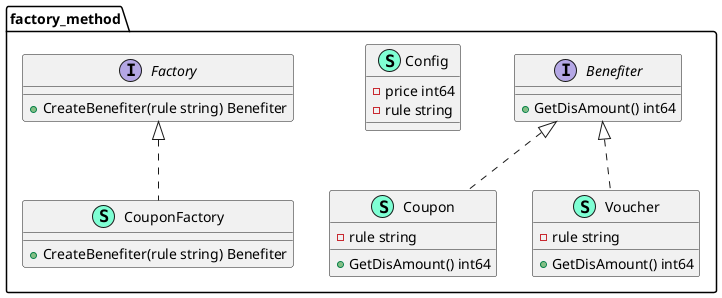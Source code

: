 @startuml
namespace factory_method {
    interface Benefiter  {
        + GetDisAmount() int64

    }
    class Config << (S,Aquamarine) >> {
        - price int64
        - rule string

    }
    class Coupon << (S,Aquamarine) >> {
        - rule string

        + GetDisAmount() int64

    }
    class CouponFactory << (S,Aquamarine) >> {
        + CreateBenefiter(rule string) Benefiter

    }
    interface Factory  {
        + CreateBenefiter(rule string) Benefiter

    }
    class Voucher << (S,Aquamarine) >> {
        - rule string

        + GetDisAmount() int64

    }
}

"factory_method.Benefiter" <|.. "factory_method.Coupon"
"factory_method.Factory" <|.. "factory_method.CouponFactory"
"factory_method.Benefiter" <|.. "factory_method.Voucher"

@enduml

